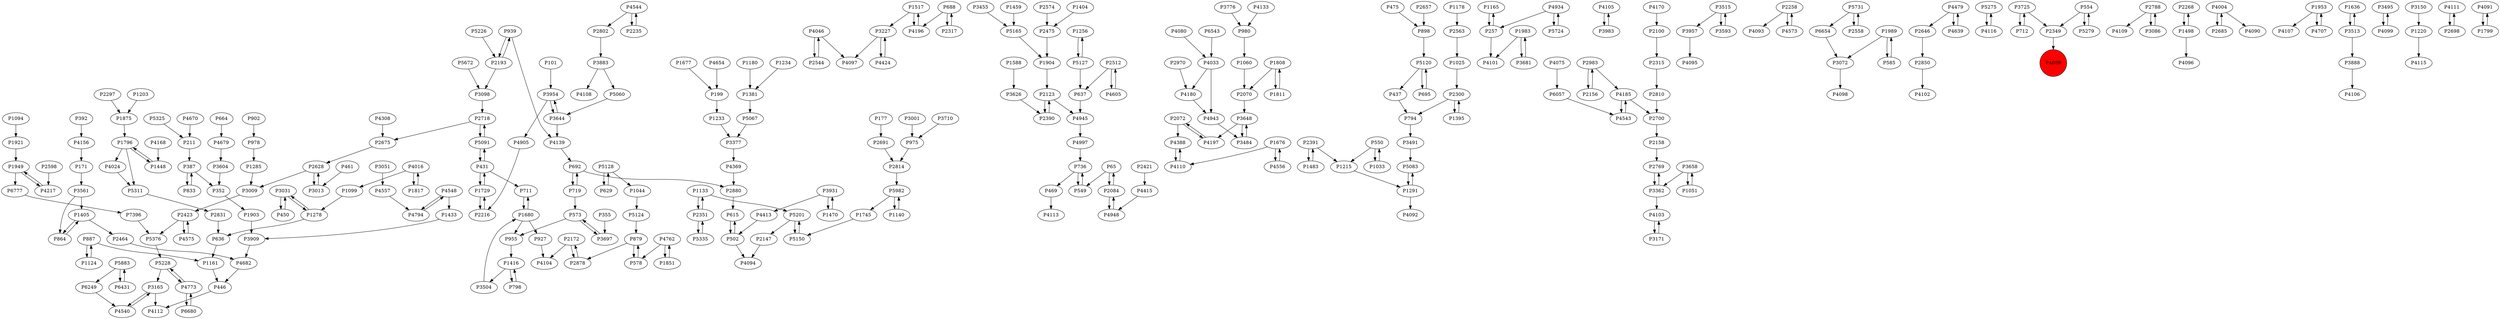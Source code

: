 digraph {
	P3031 -> P1278
	P1921 -> P1949
	P3909 -> P4682
	P4046 -> P2544
	P1256 -> P5127
	P2072 -> P4197
	P2802 -> P3883
	P6680 -> P4773
	P2300 -> P1395
	P355 -> P3697
	P1165 -> P257
	P5127 -> P637
	P4654 -> P199
	P4575 -> P2423
	P5150 -> P5201
	P939 -> P2193
	P387 -> P352
	P2300 -> P794
	P3491 -> P5083
	P4033 -> P4180
	P4197 -> P2072
	P4105 -> P3983
	P257 -> P4101
	P65 -> P2084
	P1676 -> P4556
	P177 -> P2691
	P2297 -> P1875
	P3648 -> P4197
	P1234 -> P1381
	P2700 -> P2158
	P5982 -> P1745
	P4046 -> P4097
	P3658 -> P3362
	P2084 -> P65
	P3515 -> P3957
	P2258 -> P4093
	P4544 -> P2802
	P5376 -> P5228
	P3362 -> P2769
	P502 -> P4094
	P3883 -> P5060
	P5128 -> P1044
	P3072 -> P4098
	P6777 -> P7396
	P3681 -> P1983
	P2070 -> P3648
	P975 -> P2814
	P1470 -> P3931
	P1278 -> P636
	P3883 -> P4108
	P3776 -> P980
	P2646 -> P2850
	P6431 -> P5883
	P4573 -> P2258
	P2423 -> P5376
	P3504 -> P1680
	P5275 -> P4116
	P5060 -> P3644
	P1416 -> P3504
	P3725 -> P2349
	P2423 -> P4575
	P4217 -> P1949
	P3931 -> P4413
	P5120 -> P437
	P431 -> P1729
	P2123 -> P4945
	P719 -> P573
	P1044 -> P5124
	P4556 -> P1676
	P2147 -> P4094
	P4133 -> P980
	P65 -> P549
	P4548 -> P4794
	P3644 -> P3954
	P4773 -> P6680
	P4033 -> P4943
	P2391 -> P1215
	P2390 -> P2123
	P1099 -> P1278
	P554 -> P5279
	P461 -> P3013
	P955 -> P1416
	P736 -> P469
	P2788 -> P4109
	P5311 -> P2831
	P794 -> P3491
	P2563 -> P1025
	P1729 -> P431
	P502 -> P615
	P1904 -> P2123
	P5226 -> P2193
	P2268 -> P1498
	P352 -> P1903
	P4943 -> P3484
	P257 -> P1165
	P3013 -> P2628
	P101 -> P3954
	P4544 -> P2235
	P3165 -> P4540
	P2878 -> P2172
	P4934 -> P257
	P3051 -> P4557
	P5083 -> P1291
	P3455 -> P5165
	P4004 -> P2685
	P3171 -> P4103
	P1953 -> P4107
	P4139 -> P692
	P4997 -> P736
	P1517 -> P3227
	P1161 -> P446
	P1051 -> P3658
	P4168 -> P1448
	P1381 -> P5067
	P1808 -> P1811
	P437 -> P794
	P573 -> P3697
	P387 -> P833
	P1875 -> P1796
	P736 -> P549
	P5067 -> P3377
	P4170 -> P2100
	P549 -> P736
	P1498 -> P2268
	P2172 -> P4104
	P3515 -> P3593
	P3697 -> P573
	P879 -> P2878
	P1953 -> P4707
	P4024 -> P5311
	P1676 -> P4110
	P2123 -> P2390
	P902 -> P978
	P1680 -> P955
	P2156 -> P2983
	P2574 -> P2475
	P798 -> P1416
	P3593 -> P3515
	P1025 -> P2300
	P4080 -> P4033
	P688 -> P2317
	P1405 -> P864
	P1636 -> P3513
	P5091 -> P2718
	P1983 -> P4101
	P5228 -> P4773
	P4110 -> P4388
	P712 -> P3725
	P1817 -> P4016
	P554 -> P2349
	P4185 -> P4543
	P4605 -> P2512
	P2810 -> P2700
	P4196 -> P1517
	P1094 -> P1921
	P2193 -> P3098
	P636 -> P1161
	P3957 -> P4095
	P171 -> P3561
	P3362 -> P4103
	P887 -> P1161
	P1517 -> P4196
	P1745 -> P5150
	P3495 -> P4099
	P3658 -> P1051
	P475 -> P898
	P3888 -> P4106
	P1178 -> P2563
	P1448 -> P1796
	P4185 -> P2700
	P1729 -> P2216
	P2421 -> P4415
	P392 -> P4156
	P2970 -> P4180
	P2072 -> P4388
	P5724 -> P4934
	P3513 -> P3888
	P5228 -> P3165
	P5325 -> P211
	P1459 -> P5165
	P550 -> P1215
	P4413 -> P502
	P1133 -> P5201
	P1203 -> P1875
	P3710 -> P975
	P4945 -> P4997
	P4016 -> P1099
	P879 -> P578
	P5201 -> P2147
	P578 -> P879
	P5201 -> P5150
	P3604 -> P352
	P939 -> P4139
	P550 -> P1033
	P3954 -> P3644
	P3098 -> P2718
	P5883 -> P6249
	P1405 -> P2464
	P695 -> P5120
	P3086 -> P2788
	P1677 -> P199
	P4543 -> P4185
	P4557 -> P4794
	P1140 -> P5982
	P3001 -> P975
	P1060 -> P2070
	P3031 -> P450
	P6654 -> P3072
	P5731 -> P2558
	P4934 -> P5724
	P2351 -> P5335
	P1220 -> P4115
	P5335 -> P2351
	P4707 -> P1953
	P2172 -> P2878
	P1291 -> P5083
	P1180 -> P1381
	P2685 -> P4004
	P1851 -> P4762
	P4180 -> P4943
	P1133 -> P2351
	P4388 -> P4110
	P4116 -> P5275
	P2718 -> P2675
	P2691 -> P2814
	P4479 -> P2646
	P2216 -> P1729
	P2598 -> P4217
	P2391 -> P1483
	P5982 -> P1140
	P573 -> P955
	P4103 -> P3171
	P2983 -> P4185
	P4415 -> P4948
	P6543 -> P4033
	P5127 -> P1256
	P1983 -> P3681
	P864 -> P1405
	P5279 -> P554
	P5883 -> P6431
	P1989 -> P3072
	P1949 -> P6777
	P4762 -> P1851
	P3165 -> P4112
	P2718 -> P5091
	P3648 -> P3484
	P4762 -> P578
	P2193 -> P939
	P3725 -> P712
	P2831 -> P636
	P4099 -> P3495
	P2558 -> P5731
	P5124 -> P879
	P629 -> P5128
	P2983 -> P2156
	P4111 -> P2698
	P469 -> P4113
	P3954 -> P4905
	P2880 -> P615
	P3150 -> P1220
	P1949 -> P4217
	P688 -> P4196
	P4016 -> P1817
	P1416 -> P798
	P4091 -> P1799
	P2544 -> P4046
	P2512 -> P4605
	P199 -> P1233
	P692 -> P2880
	P4682 -> P446
	P2698 -> P4111
	P2351 -> P1133
	P7396 -> P5376
	P4424 -> P3227
	P1483 -> P2391
	P2769 -> P3362
	P978 -> P1285
	P4773 -> P5228
	P2158 -> P2769
	P1033 -> P550
	P927 -> P4104
	P2084 -> P4948
	P4905 -> P2216
	P211 -> P387
	P1395 -> P2300
	P3983 -> P4105
	P692 -> P719
	P4794 -> P4548
	P3561 -> P1405
	P5120 -> P695
	P898 -> P5120
	P6249 -> P4540
	P4948 -> P2084
	P4548 -> P1433
	P5165 -> P1904
	P2814 -> P5982
	P1285 -> P3009
	P1903 -> P3909
	P1498 -> P4096
	P3644 -> P4139
	P4679 -> P3604
	P1811 -> P1808
	P1808 -> P2070
	P2100 -> P2315
	P431 -> P711
	P1233 -> P3377
	P1799 -> P4091
	P3561 -> P864
	P446 -> P4112
	P833 -> P387
	P3377 -> P4369
	P2657 -> P898
	P1215 -> P1291
	P2475 -> P1904
	P1796 -> P5311
	P1588 -> P3626
	P5091 -> P431
	P887 -> P1124
	P1291 -> P4092
	P3009 -> P2423
	P2628 -> P3013
	P2258 -> P4573
	P3931 -> P1470
	P1796 -> P1448
	P1278 -> P3031
	P1404 -> P2475
	P3484 -> P3648
	P4075 -> P6057
	P3227 -> P4097
	P4639 -> P4479
	P3626 -> P2390
	P450 -> P3031
	P1433 -> P3909
	P980 -> P1060
	P719 -> P692
	P4479 -> P4639
	P5128 -> P629
	P3513 -> P1636
	P4369 -> P2880
	P2235 -> P4544
	P2512 -> P637
	P637 -> P4945
	P431 -> P5091
	P4004 -> P4090
	P5672 -> P3098
	P4156 -> P171
	P2349 -> P4089
	P3227 -> P4424
	P1680 -> P927
	P2788 -> P3086
	P711 -> P1680
	P4670 -> P211
	P2675 -> P2628
	P2317 -> P688
	P2315 -> P2810
	P1124 -> P887
	P1680 -> P711
	P664 -> P4679
	P585 -> P1989
	P2464 -> P4682
	P5731 -> P6654
	P615 -> P502
	P6057 -> P4543
	P1989 -> P585
	P4540 -> P3165
	P1796 -> P4024
	P2628 -> P3009
	P4308 -> P2675
	P2850 -> P4102
	P4089 [shape=circle]
	P4089 [style=filled]
	P4089 [fillcolor=red]
}